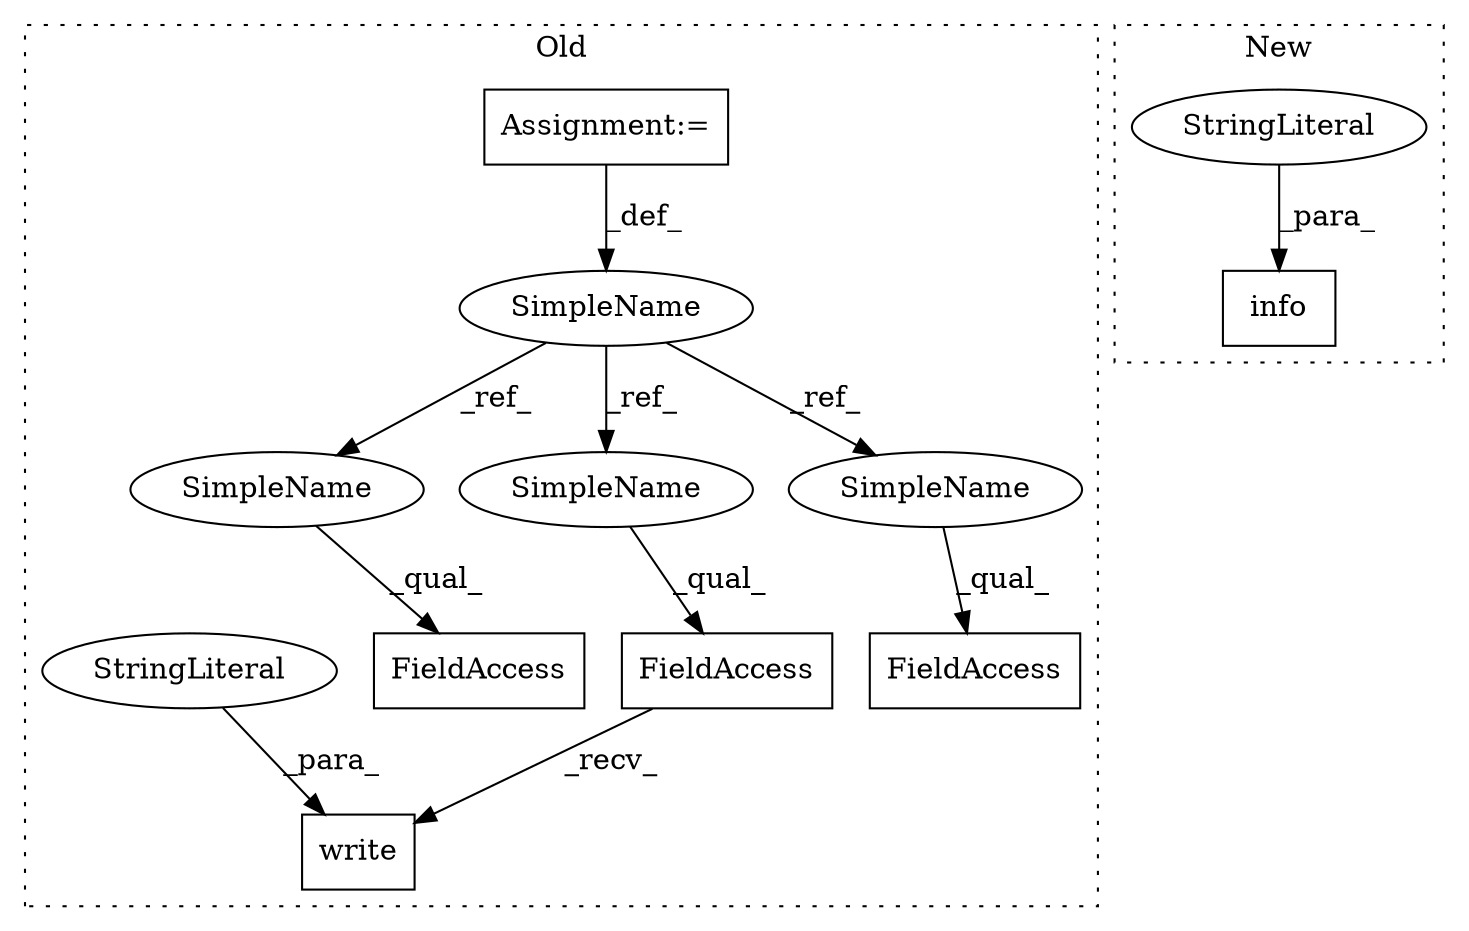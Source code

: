 digraph G {
subgraph cluster0 {
1 [label="write" a="32" s="5821,5854" l="6,1" shape="box"];
3 [label="Assignment:=" a="7" s="5357" l="3" shape="box"];
4 [label="StringLiteral" a="45" s="5827" l="27" shape="ellipse"];
5 [label="FieldAccess" a="22" s="5810" l="10" shape="box"];
7 [label="FieldAccess" a="22" s="6590" l="10" shape="box"];
8 [label="SimpleName" a="42" s="5357" l="3" shape="ellipse"];
9 [label="FieldAccess" a="22" s="6536" l="10" shape="box"];
10 [label="SimpleName" a="42" s="6590" l="3" shape="ellipse"];
11 [label="SimpleName" a="42" s="5810" l="3" shape="ellipse"];
12 [label="SimpleName" a="42" s="6536" l="3" shape="ellipse"];
label = "Old";
style="dotted";
}
subgraph cluster1 {
2 [label="info" a="32" s="6202,6239" l="5,1" shape="box"];
6 [label="StringLiteral" a="45" s="6207" l="32" shape="ellipse"];
label = "New";
style="dotted";
}
3 -> 8 [label="_def_"];
4 -> 1 [label="_para_"];
5 -> 1 [label="_recv_"];
6 -> 2 [label="_para_"];
8 -> 10 [label="_ref_"];
8 -> 12 [label="_ref_"];
8 -> 11 [label="_ref_"];
10 -> 7 [label="_qual_"];
11 -> 5 [label="_qual_"];
12 -> 9 [label="_qual_"];
}